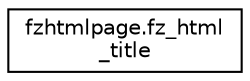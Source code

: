 digraph "Graphical Class Hierarchy"
{
 // LATEX_PDF_SIZE
  edge [fontname="Helvetica",fontsize="10",labelfontname="Helvetica",labelfontsize="10"];
  node [fontname="Helvetica",fontsize="10",shape=record];
  rankdir="LR";
  Node0 [label="fzhtmlpage.fz_html\l_title",height=0.2,width=0.4,color="black", fillcolor="white", style="filled",URL="$classfzhtmlpage_1_1fz__html__title.html",tooltip=" "];
}
